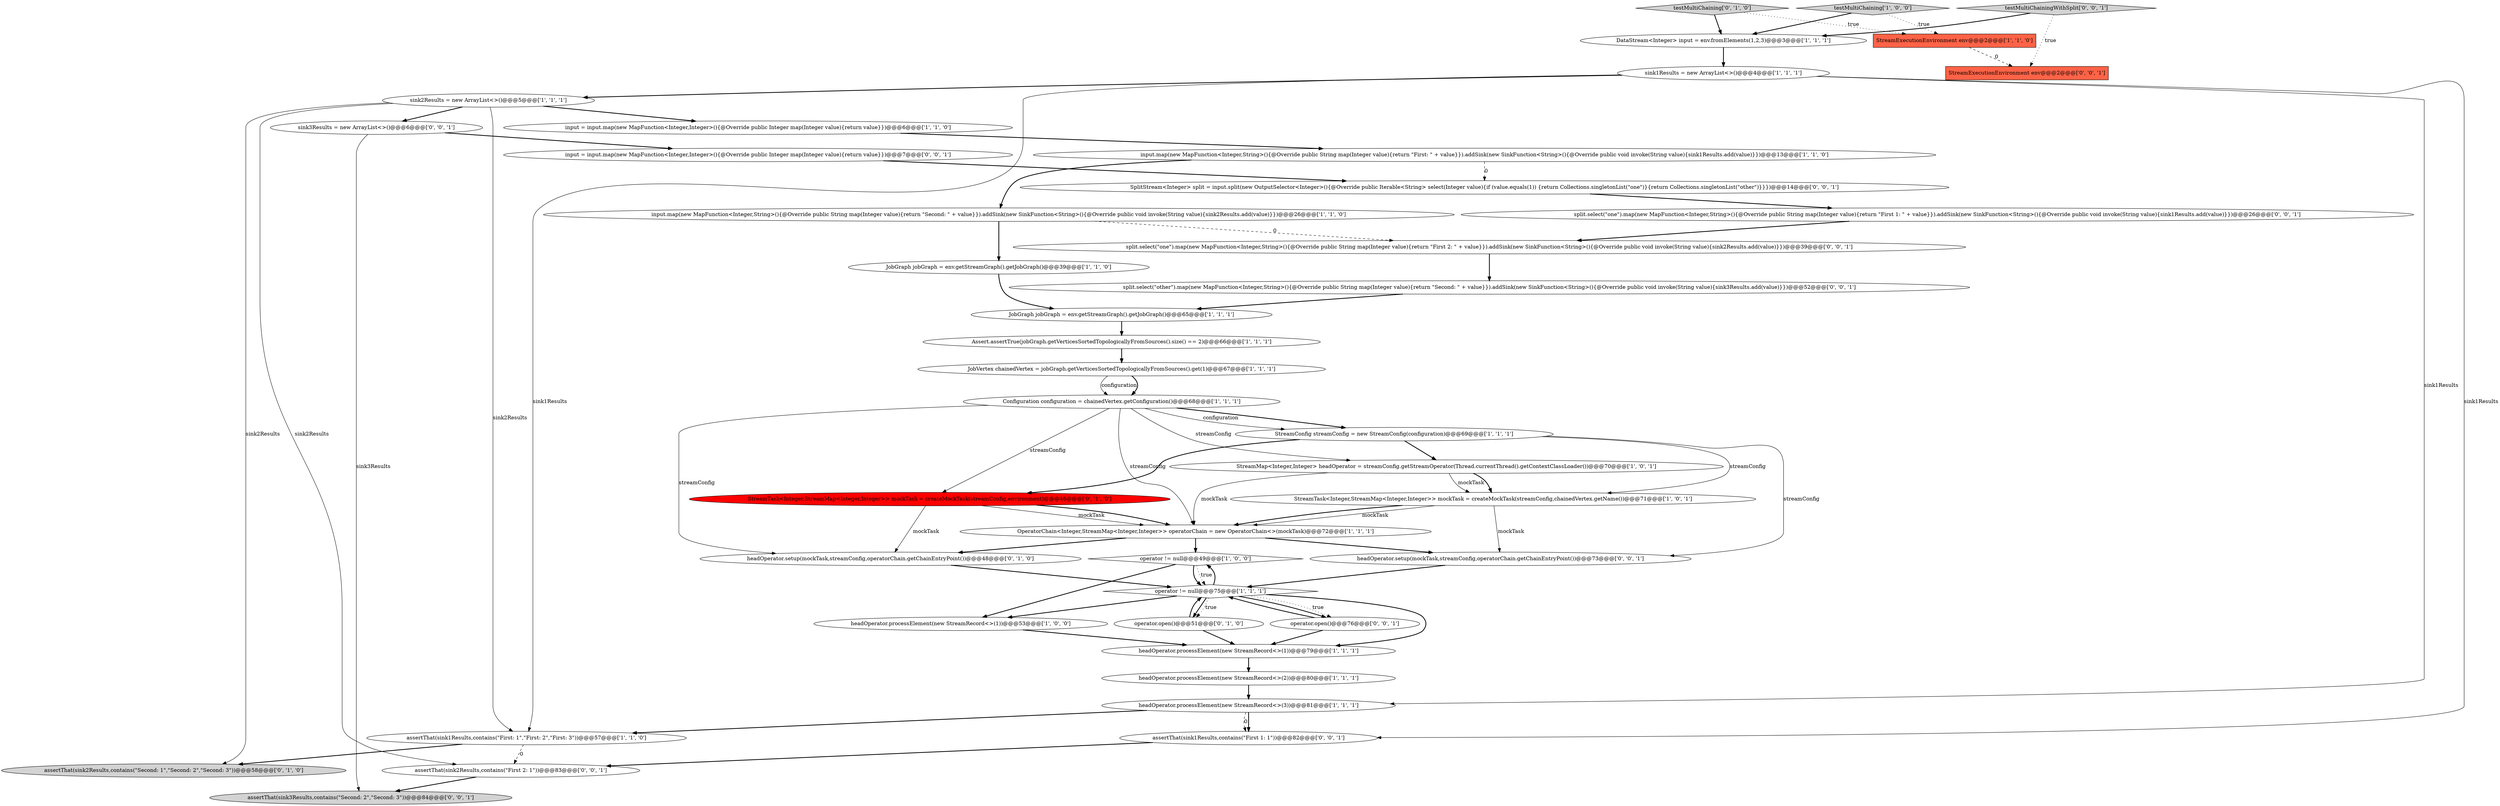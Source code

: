 digraph {
0 [style = filled, label = "input.map(new MapFunction<Integer,String>(){@Override public String map(Integer value){return \"First: \" + value}}).addSink(new SinkFunction<String>(){@Override public void invoke(String value){sink1Results.add(value)}})@@@13@@@['1', '1', '0']", fillcolor = white, shape = ellipse image = "AAA0AAABBB1BBB"];
17 [style = filled, label = "headOperator.processElement(new StreamRecord<>(2))@@@80@@@['1', '1', '1']", fillcolor = white, shape = ellipse image = "AAA0AAABBB1BBB"];
15 [style = filled, label = "sink2Results = new ArrayList<>()@@@5@@@['1', '1', '1']", fillcolor = white, shape = ellipse image = "AAA0AAABBB1BBB"];
16 [style = filled, label = "DataStream<Integer> input = env.fromElements(1,2,3)@@@3@@@['1', '1', '1']", fillcolor = white, shape = ellipse image = "AAA0AAABBB1BBB"];
9 [style = filled, label = "operator != null@@@49@@@['1', '0', '0']", fillcolor = white, shape = diamond image = "AAA0AAABBB1BBB"];
37 [style = filled, label = "assertThat(sink1Results,contains(\"First 1: 1\"))@@@82@@@['0', '0', '1']", fillcolor = white, shape = ellipse image = "AAA0AAABBB3BBB"];
40 [style = filled, label = "input = input.map(new MapFunction<Integer,Integer>(){@Override public Integer map(Integer value){return value}})@@@7@@@['0', '0', '1']", fillcolor = white, shape = ellipse image = "AAA0AAABBB3BBB"];
26 [style = filled, label = "operator.open()@@@51@@@['0', '1', '0']", fillcolor = white, shape = ellipse image = "AAA0AAABBB2BBB"];
27 [style = filled, label = "testMultiChaining['0', '1', '0']", fillcolor = lightgray, shape = diamond image = "AAA0AAABBB2BBB"];
36 [style = filled, label = "operator.open()@@@76@@@['0', '0', '1']", fillcolor = white, shape = ellipse image = "AAA0AAABBB3BBB"];
18 [style = filled, label = "Assert.assertTrue(jobGraph.getVerticesSortedTopologicallyFromSources().size() == 2)@@@66@@@['1', '1', '1']", fillcolor = white, shape = ellipse image = "AAA0AAABBB1BBB"];
12 [style = filled, label = "headOperator.processElement(new StreamRecord<>(3))@@@81@@@['1', '1', '1']", fillcolor = white, shape = ellipse image = "AAA0AAABBB1BBB"];
38 [style = filled, label = "sink3Results = new ArrayList<>()@@@6@@@['0', '0', '1']", fillcolor = white, shape = ellipse image = "AAA0AAABBB3BBB"];
24 [style = filled, label = "StreamTask<Integer,StreamMap<Integer,Integer>> mockTask = createMockTask(streamConfig,environment)@@@46@@@['0', '1', '0']", fillcolor = red, shape = ellipse image = "AAA1AAABBB2BBB"];
4 [style = filled, label = "JobVertex chainedVertex = jobGraph.getVerticesSortedTopologicallyFromSources().get(1)@@@67@@@['1', '1', '1']", fillcolor = white, shape = ellipse image = "AAA0AAABBB1BBB"];
8 [style = filled, label = "input.map(new MapFunction<Integer,String>(){@Override public String map(Integer value){return \"Second: \" + value}}).addSink(new SinkFunction<String>(){@Override public void invoke(String value){sink2Results.add(value)}})@@@26@@@['1', '1', '0']", fillcolor = white, shape = ellipse image = "AAA0AAABBB1BBB"];
32 [style = filled, label = "testMultiChainingWithSplit['0', '0', '1']", fillcolor = lightgray, shape = diamond image = "AAA0AAABBB3BBB"];
7 [style = filled, label = "OperatorChain<Integer,StreamMap<Integer,Integer>> operatorChain = new OperatorChain<>(mockTask)@@@72@@@['1', '1', '1']", fillcolor = white, shape = ellipse image = "AAA0AAABBB1BBB"];
28 [style = filled, label = "headOperator.setup(mockTask,streamConfig,operatorChain.getChainEntryPoint())@@@48@@@['0', '1', '0']", fillcolor = white, shape = ellipse image = "AAA0AAABBB2BBB"];
29 [style = filled, label = "assertThat(sink2Results,contains(\"First 2: 1\"))@@@83@@@['0', '0', '1']", fillcolor = white, shape = ellipse image = "AAA0AAABBB3BBB"];
30 [style = filled, label = "split.select(\"one\").map(new MapFunction<Integer,String>(){@Override public String map(Integer value){return \"First 2: \" + value}}).addSink(new SinkFunction<String>(){@Override public void invoke(String value){sink2Results.add(value)}})@@@39@@@['0', '0', '1']", fillcolor = white, shape = ellipse image = "AAA0AAABBB3BBB"];
13 [style = filled, label = "input = input.map(new MapFunction<Integer,Integer>(){@Override public Integer map(Integer value){return value}})@@@6@@@['1', '1', '0']", fillcolor = white, shape = ellipse image = "AAA0AAABBB1BBB"];
25 [style = filled, label = "assertThat(sink2Results,contains(\"Second: 1\",\"Second: 2\",\"Second: 3\"))@@@58@@@['0', '1', '0']", fillcolor = lightgray, shape = ellipse image = "AAA0AAABBB2BBB"];
19 [style = filled, label = "StreamExecutionEnvironment env@@@2@@@['1', '1', '0']", fillcolor = tomato, shape = box image = "AAA0AAABBB1BBB"];
35 [style = filled, label = "StreamExecutionEnvironment env@@@2@@@['0', '0', '1']", fillcolor = tomato, shape = box image = "AAA0AAABBB3BBB"];
10 [style = filled, label = "operator != null@@@75@@@['1', '1', '1']", fillcolor = white, shape = diamond image = "AAA0AAABBB1BBB"];
1 [style = filled, label = "StreamMap<Integer,Integer> headOperator = streamConfig.getStreamOperator(Thread.currentThread().getContextClassLoader())@@@70@@@['1', '0', '1']", fillcolor = white, shape = ellipse image = "AAA0AAABBB1BBB"];
22 [style = filled, label = "JobGraph jobGraph = env.getStreamGraph().getJobGraph()@@@39@@@['1', '1', '0']", fillcolor = white, shape = ellipse image = "AAA0AAABBB1BBB"];
23 [style = filled, label = "testMultiChaining['1', '0', '0']", fillcolor = lightgray, shape = diamond image = "AAA0AAABBB1BBB"];
3 [style = filled, label = "StreamConfig streamConfig = new StreamConfig(configuration)@@@69@@@['1', '1', '1']", fillcolor = white, shape = ellipse image = "AAA0AAABBB1BBB"];
21 [style = filled, label = "headOperator.processElement(new StreamRecord<>(1))@@@53@@@['1', '0', '0']", fillcolor = white, shape = ellipse image = "AAA0AAABBB1BBB"];
41 [style = filled, label = "split.select(\"other\").map(new MapFunction<Integer,String>(){@Override public String map(Integer value){return \"Second: \" + value}}).addSink(new SinkFunction<String>(){@Override public void invoke(String value){sink3Results.add(value)}})@@@52@@@['0', '0', '1']", fillcolor = white, shape = ellipse image = "AAA0AAABBB3BBB"];
39 [style = filled, label = "split.select(\"one\").map(new MapFunction<Integer,String>(){@Override public String map(Integer value){return \"First 1: \" + value}}).addSink(new SinkFunction<String>(){@Override public void invoke(String value){sink1Results.add(value)}})@@@26@@@['0', '0', '1']", fillcolor = white, shape = ellipse image = "AAA0AAABBB3BBB"];
33 [style = filled, label = "assertThat(sink3Results,contains(\"Second: 2\",\"Second: 3\"))@@@84@@@['0', '0', '1']", fillcolor = lightgray, shape = ellipse image = "AAA0AAABBB3BBB"];
14 [style = filled, label = "JobGraph jobGraph = env.getStreamGraph().getJobGraph()@@@65@@@['1', '1', '1']", fillcolor = white, shape = ellipse image = "AAA0AAABBB1BBB"];
5 [style = filled, label = "sink1Results = new ArrayList<>()@@@4@@@['1', '1', '1']", fillcolor = white, shape = ellipse image = "AAA0AAABBB1BBB"];
2 [style = filled, label = "assertThat(sink1Results,contains(\"First: 1\",\"First: 2\",\"First: 3\"))@@@57@@@['1', '1', '0']", fillcolor = white, shape = ellipse image = "AAA0AAABBB1BBB"];
11 [style = filled, label = "headOperator.processElement(new StreamRecord<>(1))@@@79@@@['1', '1', '1']", fillcolor = white, shape = ellipse image = "AAA0AAABBB1BBB"];
31 [style = filled, label = "SplitStream<Integer> split = input.split(new OutputSelector<Integer>(){@Override public Iterable<String> select(Integer value){if (value.equals(1)) {return Collections.singletonList(\"one\")}{return Collections.singletonList(\"other\")}}})@@@14@@@['0', '0', '1']", fillcolor = white, shape = ellipse image = "AAA0AAABBB3BBB"];
34 [style = filled, label = "headOperator.setup(mockTask,streamConfig,operatorChain.getChainEntryPoint())@@@73@@@['0', '0', '1']", fillcolor = white, shape = ellipse image = "AAA0AAABBB3BBB"];
6 [style = filled, label = "StreamTask<Integer,StreamMap<Integer,Integer>> mockTask = createMockTask(streamConfig,chainedVertex.getName())@@@71@@@['1', '0', '1']", fillcolor = white, shape = ellipse image = "AAA0AAABBB1BBB"];
20 [style = filled, label = "Configuration configuration = chainedVertex.getConfiguration()@@@68@@@['1', '1', '1']", fillcolor = white, shape = ellipse image = "AAA0AAABBB1BBB"];
15->38 [style = bold, label=""];
1->6 [style = solid, label="mockTask"];
23->16 [style = bold, label=""];
15->13 [style = bold, label=""];
30->41 [style = bold, label=""];
20->24 [style = solid, label="streamConfig"];
15->29 [style = solid, label="sink2Results"];
28->10 [style = bold, label=""];
15->25 [style = solid, label="sink2Results"];
3->1 [style = bold, label=""];
32->35 [style = dotted, label="true"];
3->24 [style = bold, label=""];
26->10 [style = bold, label=""];
12->37 [style = dashed, label="0"];
37->29 [style = bold, label=""];
5->15 [style = bold, label=""];
5->37 [style = solid, label="sink1Results"];
10->26 [style = bold, label=""];
20->3 [style = bold, label=""];
10->21 [style = bold, label=""];
9->10 [style = bold, label=""];
27->16 [style = bold, label=""];
32->16 [style = bold, label=""];
23->19 [style = dotted, label="true"];
34->10 [style = bold, label=""];
27->19 [style = dotted, label="true"];
36->11 [style = bold, label=""];
26->11 [style = bold, label=""];
12->37 [style = bold, label=""];
10->36 [style = bold, label=""];
8->22 [style = bold, label=""];
39->30 [style = bold, label=""];
7->9 [style = bold, label=""];
10->36 [style = dotted, label="true"];
12->2 [style = bold, label=""];
17->12 [style = bold, label=""];
1->6 [style = bold, label=""];
7->34 [style = bold, label=""];
29->33 [style = bold, label=""];
15->2 [style = solid, label="sink2Results"];
18->4 [style = bold, label=""];
7->28 [style = bold, label=""];
4->20 [style = solid, label="configuration"];
21->11 [style = bold, label=""];
24->7 [style = solid, label="mockTask"];
3->34 [style = solid, label="streamConfig"];
20->28 [style = solid, label="streamConfig"];
2->29 [style = dashed, label="0"];
0->31 [style = dashed, label="0"];
4->20 [style = bold, label=""];
9->21 [style = bold, label=""];
0->8 [style = bold, label=""];
5->12 [style = solid, label="sink1Results"];
16->5 [style = bold, label=""];
20->7 [style = solid, label="streamConfig"];
38->33 [style = solid, label="sink3Results"];
11->17 [style = bold, label=""];
20->3 [style = solid, label="configuration"];
14->18 [style = bold, label=""];
24->28 [style = solid, label="mockTask"];
10->9 [style = bold, label=""];
6->7 [style = solid, label="mockTask"];
40->31 [style = bold, label=""];
31->39 [style = bold, label=""];
1->7 [style = solid, label="mockTask"];
10->26 [style = dotted, label="true"];
19->35 [style = dashed, label="0"];
22->14 [style = bold, label=""];
6->7 [style = bold, label=""];
24->7 [style = bold, label=""];
2->25 [style = bold, label=""];
38->40 [style = bold, label=""];
20->1 [style = solid, label="streamConfig"];
6->34 [style = solid, label="mockTask"];
5->2 [style = solid, label="sink1Results"];
9->10 [style = dotted, label="true"];
8->30 [style = dashed, label="0"];
41->14 [style = bold, label=""];
3->6 [style = solid, label="streamConfig"];
13->0 [style = bold, label=""];
36->10 [style = bold, label=""];
10->11 [style = bold, label=""];
}
